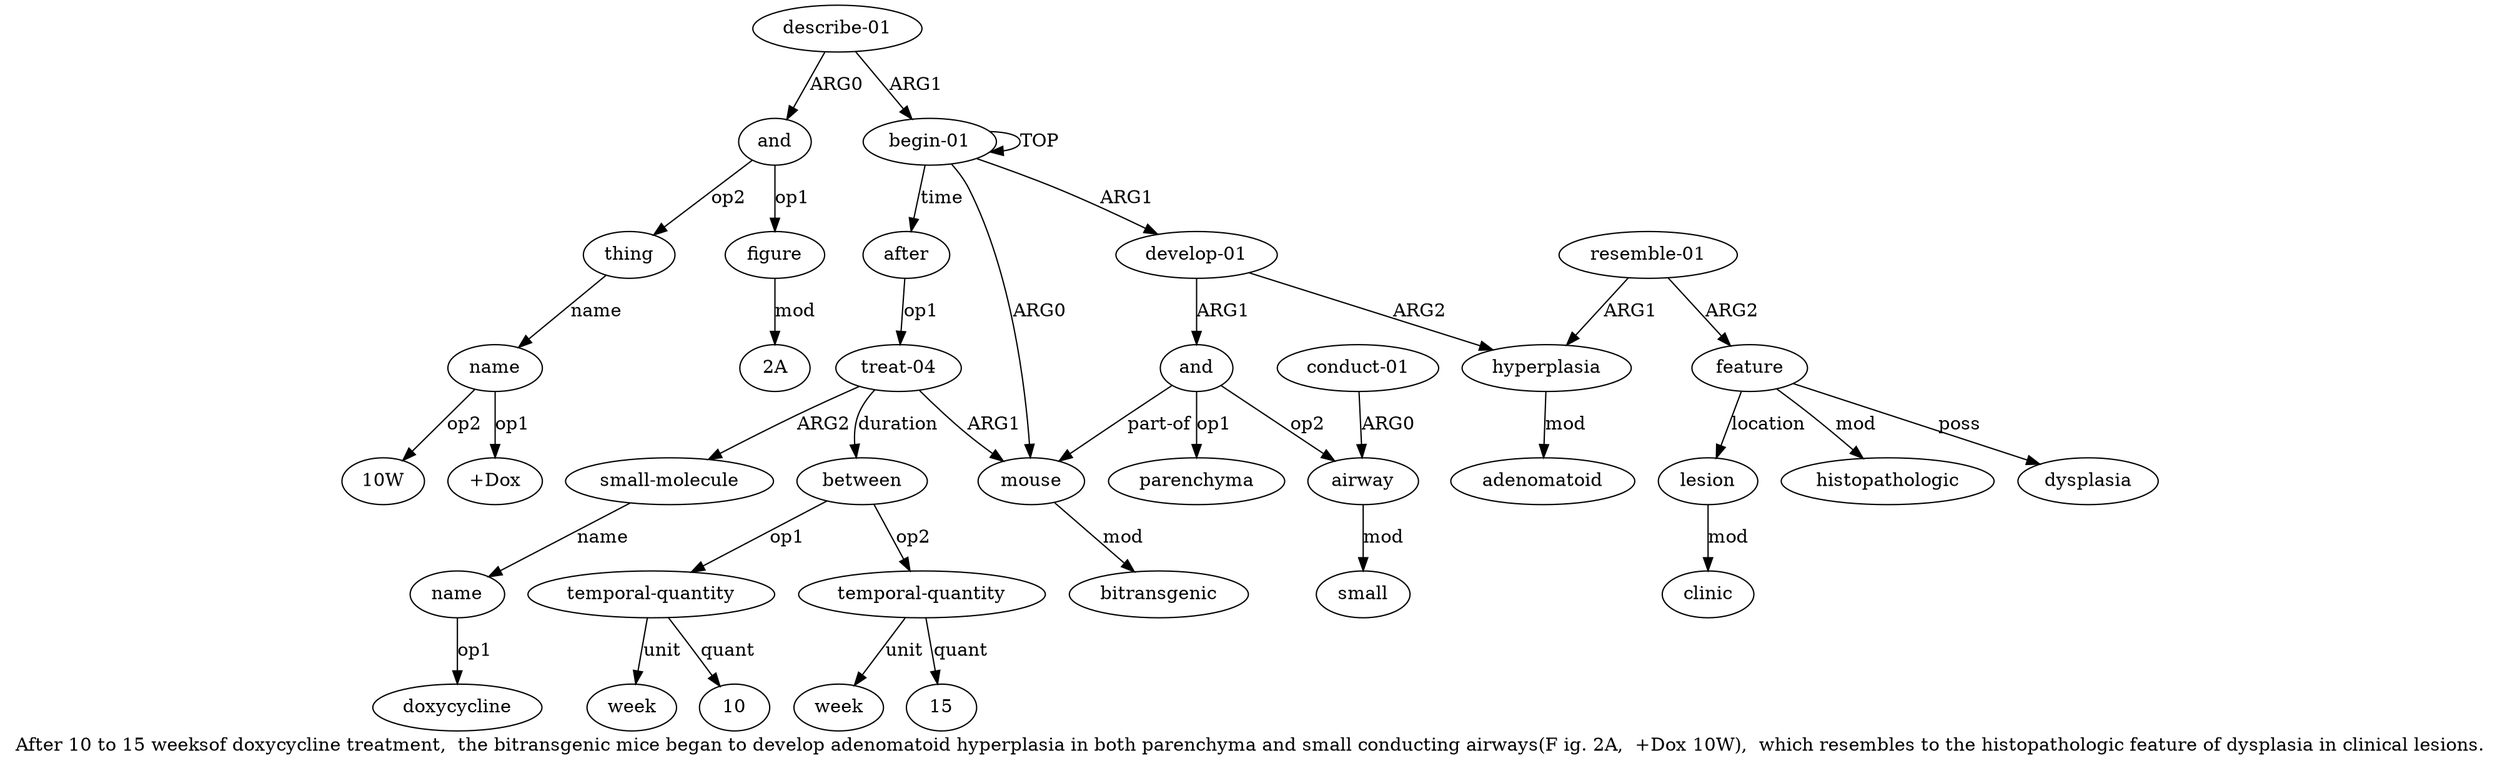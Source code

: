 digraph  {
	graph [label="After 10 to 15 weeksof doxycycline treatment,  the bitransgenic mice began to develop adenomatoid hyperplasia in both parenchyma \
and small conducting airways(F ig. 2A,  +Dox 10W),  which resembles to the histopathologic feature of dysplasia in clinical lesions."];
	node [label="\N"];
	a20	 [color=black,
		gold_ind=20,
		gold_label=thing,
		label=thing,
		test_ind=20,
		test_label=thing];
	a21	 [color=black,
		gold_ind=21,
		gold_label=name,
		label=name,
		test_ind=21,
		test_label=name];
	a20 -> a21 [key=0,
	color=black,
	gold_label=name,
	label=name,
	test_label=name];
"a21 10W" [color=black,
	gold_ind=-1,
	gold_label="10W",
	label="10W",
	test_ind=-1,
	test_label="10W"];
a21 -> "a21 10W" [key=0,
color=black,
gold_label=op2,
label=op2,
test_label=op2];
"a21 +Dox" [color=black,
gold_ind=-1,
gold_label="+Dox",
label="+Dox",
test_ind=-1,
test_label="+Dox"];
a21 -> "a21 +Dox" [key=0,
color=black,
gold_label=op1,
label=op1,
test_label=op1];
a22 [color=black,
gold_ind=22,
gold_label=after,
label=after,
test_ind=22,
test_label=after];
a23 [color=black,
gold_ind=23,
gold_label="treat-04",
label="treat-04",
test_ind=23,
test_label="treat-04"];
a22 -> a23 [key=0,
color=black,
gold_label=op1,
label=op1,
test_label=op1];
a24 [color=black,
gold_ind=24,
gold_label="small-molecule",
label="small-molecule",
test_ind=24,
test_label="small-molecule"];
a23 -> a24 [key=0,
color=black,
gold_label=ARG2,
label=ARG2,
test_label=ARG2];
a26 [color=black,
gold_ind=26,
gold_label=between,
label=between,
test_ind=26,
test_label=between];
a23 -> a26 [key=0,
color=black,
gold_label=duration,
label=duration,
test_label=duration];
a1 [color=black,
gold_ind=1,
gold_label=mouse,
label=mouse,
test_ind=1,
test_label=mouse];
a23 -> a1 [key=0,
color=black,
gold_label=ARG1,
label=ARG1,
test_label=ARG1];
a25 [color=black,
gold_ind=25,
gold_label=name,
label=name,
test_ind=25,
test_label=name];
a24 -> a25 [key=0,
color=black,
gold_label=name,
label=name,
test_label=name];
"a25 doxycycline" [color=black,
gold_ind=-1,
gold_label=doxycycline,
label=doxycycline,
test_ind=-1,
test_label=doxycycline];
a25 -> "a25 doxycycline" [key=0,
color=black,
gold_label=op1,
label=op1,
test_label=op1];
a27 [color=black,
gold_ind=27,
gold_label="temporal-quantity",
label="temporal-quantity",
test_ind=27,
test_label="temporal-quantity"];
a26 -> a27 [key=0,
color=black,
gold_label=op1,
label=op1,
test_label=op1];
a29 [color=black,
gold_ind=29,
gold_label="temporal-quantity",
label="temporal-quantity",
test_ind=29,
test_label="temporal-quantity"];
a26 -> a29 [key=0,
color=black,
gold_label=op2,
label=op2,
test_label=op2];
a28 [color=black,
gold_ind=28,
gold_label=week,
label=week,
test_ind=28,
test_label=week];
a27 -> a28 [key=0,
color=black,
gold_label=unit,
label=unit,
test_label=unit];
"a27 10" [color=black,
gold_ind=-1,
gold_label=10,
label=10,
test_ind=-1,
test_label=10];
a27 -> "a27 10" [key=0,
color=black,
gold_label=quant,
label=quant,
test_label=quant];
a30 [color=black,
gold_ind=30,
gold_label=week,
label=week,
test_ind=30,
test_label=week];
a29 -> a30 [key=0,
color=black,
gold_label=unit,
label=unit,
test_label=unit];
"a29 15" [color=black,
gold_ind=-1,
gold_label=15,
label=15,
test_ind=-1,
test_label=15];
a29 -> "a29 15" [key=0,
color=black,
gold_label=quant,
label=quant,
test_label=quant];
a15 [color=black,
gold_ind=15,
gold_label=lesion,
label=lesion,
test_ind=15,
test_label=lesion];
a16 [color=black,
gold_ind=16,
gold_label=clinic,
label=clinic,
test_ind=16,
test_label=clinic];
a15 -> a16 [key=0,
color=black,
gold_label=mod,
label=mod,
test_label=mod];
a14 [color=black,
gold_ind=14,
gold_label=histopathologic,
label=histopathologic,
test_ind=14,
test_label=histopathologic];
a17 [color=black,
gold_ind=17,
gold_label="describe-01",
label="describe-01",
test_ind=17,
test_label="describe-01"];
a18 [color=black,
gold_ind=18,
gold_label=and,
label=and,
test_ind=18,
test_label=and];
a17 -> a18 [key=0,
color=black,
gold_label=ARG0,
label=ARG0,
test_label=ARG0];
a0 [color=black,
gold_ind=0,
gold_label="begin-01",
label="begin-01",
test_ind=0,
test_label="begin-01"];
a17 -> a0 [key=0,
color=black,
gold_label=ARG1,
label=ARG1,
test_label=ARG1];
a11 [color=black,
gold_ind=11,
gold_label="resemble-01",
label="resemble-01",
test_ind=11,
test_label="resemble-01"];
a12 [color=black,
gold_ind=12,
gold_label=feature,
label=feature,
test_ind=12,
test_label=feature];
a11 -> a12 [key=0,
color=black,
gold_label=ARG2,
label=ARG2,
test_label=ARG2];
a9 [color=black,
gold_ind=9,
gold_label=hyperplasia,
label=hyperplasia,
test_ind=9,
test_label=hyperplasia];
a11 -> a9 [key=0,
color=black,
gold_label=ARG1,
label=ARG1,
test_label=ARG1];
a10 [color=black,
gold_ind=10,
gold_label=adenomatoid,
label=adenomatoid,
test_ind=10,
test_label=adenomatoid];
a13 [color=black,
gold_ind=13,
gold_label=dysplasia,
label=dysplasia,
test_ind=13,
test_label=dysplasia];
a12 -> a15 [key=0,
color=black,
gold_label=location,
label=location,
test_label=location];
a12 -> a14 [key=0,
color=black,
gold_label=mod,
label=mod,
test_label=mod];
a12 -> a13 [key=0,
color=black,
gold_label=poss,
label=poss,
test_label=poss];
a19 [color=black,
gold_ind=19,
gold_label=figure,
label=figure,
test_ind=19,
test_label=figure];
"a19 2A" [color=black,
gold_ind=-1,
gold_label="2A",
label="2A",
test_ind=-1,
test_label="2A"];
a19 -> "a19 2A" [key=0,
color=black,
gold_label=mod,
label=mod,
test_label=mod];
a18 -> a20 [key=0,
color=black,
gold_label=op2,
label=op2,
test_label=op2];
a18 -> a19 [key=0,
color=black,
gold_label=op1,
label=op1,
test_label=op1];
a2 [color=black,
gold_ind=2,
gold_label=bitransgenic,
label=bitransgenic,
test_ind=2,
test_label=bitransgenic];
a1 -> a2 [key=0,
color=black,
gold_label=mod,
label=mod,
test_label=mod];
a0 -> a22 [key=0,
color=black,
gold_label=time,
label=time,
test_label=time];
a0 -> a1 [key=0,
color=black,
gold_label=ARG0,
label=ARG0,
test_label=ARG0];
a0 -> a0 [key=0,
color=black,
gold_label=TOP,
label=TOP,
test_label=TOP];
a3 [color=black,
gold_ind=3,
gold_label="develop-01",
label="develop-01",
test_ind=3,
test_label="develop-01"];
a0 -> a3 [key=0,
color=black,
gold_label=ARG1,
label=ARG1,
test_label=ARG1];
a4 [color=black,
gold_ind=4,
gold_label=and,
label=and,
test_ind=4,
test_label=and];
a3 -> a4 [key=0,
color=black,
gold_label=ARG1,
label=ARG1,
test_label=ARG1];
a3 -> a9 [key=0,
color=black,
gold_label=ARG2,
label=ARG2,
test_label=ARG2];
a5 [color=black,
gold_ind=5,
gold_label=parenchyma,
label=parenchyma,
test_ind=5,
test_label=parenchyma];
a4 -> a1 [key=0,
color=black,
gold_label="part-of",
label="part-of",
test_label="part-of"];
a4 -> a5 [key=0,
color=black,
gold_label=op1,
label=op1,
test_label=op1];
a6 [color=black,
gold_ind=6,
gold_label=airway,
label=airway,
test_ind=6,
test_label=airway];
a4 -> a6 [key=0,
color=black,
gold_label=op2,
label=op2,
test_label=op2];
a7 [color=black,
gold_ind=7,
gold_label=small,
label=small,
test_ind=7,
test_label=small];
a6 -> a7 [key=0,
color=black,
gold_label=mod,
label=mod,
test_label=mod];
a9 -> a10 [key=0,
color=black,
gold_label=mod,
label=mod,
test_label=mod];
a8 [color=black,
gold_ind=8,
gold_label="conduct-01",
label="conduct-01",
test_ind=8,
test_label="conduct-01"];
a8 -> a6 [key=0,
color=black,
gold_label=ARG0,
label=ARG0,
test_label=ARG0];
}
